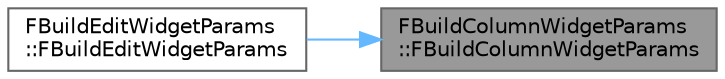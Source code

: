 digraph "FBuildColumnWidgetParams::FBuildColumnWidgetParams"
{
 // INTERACTIVE_SVG=YES
 // LATEX_PDF_SIZE
  bgcolor="transparent";
  edge [fontname=Helvetica,fontsize=10,labelfontname=Helvetica,labelfontsize=10];
  node [fontname=Helvetica,fontsize=10,shape=box,height=0.2,width=0.4];
  rankdir="RL";
  Node1 [id="Node000001",label="FBuildColumnWidgetParams\l::FBuildColumnWidgetParams",height=0.2,width=0.4,color="gray40", fillcolor="grey60", style="filled", fontcolor="black",tooltip=" "];
  Node1 -> Node2 [id="edge1_Node000001_Node000002",dir="back",color="steelblue1",style="solid",tooltip=" "];
  Node2 [id="Node000002",label="FBuildEditWidgetParams\l::FBuildEditWidgetParams",height=0.2,width=0.4,color="grey40", fillcolor="white", style="filled",URL="$d2/d0a/structFBuildEditWidgetParams.html#a22ec28f9865d9877c31fde4c3c0993b7",tooltip=" "];
}
